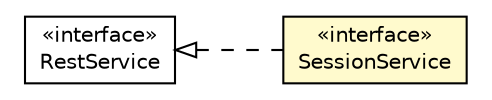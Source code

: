#!/usr/local/bin/dot
#
# Class diagram 
# Generated by UMLGraph version R5_6-24-gf6e263 (http://www.umlgraph.org/)
#

digraph G {
	edge [fontname="Helvetica",fontsize=10,labelfontname="Helvetica",labelfontsize=10];
	node [fontname="Helvetica",fontsize=10,shape=plaintext];
	nodesep=0.25;
	ranksep=0.5;
	rankdir=LR;
	// com.gwtplatform.dispatch.shared.rest.RestService
	c367168 [label=<<table title="com.gwtplatform.dispatch.shared.rest.RestService" border="0" cellborder="1" cellspacing="0" cellpadding="2" port="p" href="../../../dispatch/shared/rest/RestService.html">
		<tr><td><table border="0" cellspacing="0" cellpadding="1">
<tr><td align="center" balign="center"> &#171;interface&#187; </td></tr>
<tr><td align="center" balign="center"> RestService </td></tr>
		</table></td></tr>
		</table>>, URL="../../../dispatch/shared/rest/RestService.html", fontname="Helvetica", fontcolor="black", fontsize=10.0];
	// com.gwtplatform.carstore.client.rest.SessionService
	c367412 [label=<<table title="com.gwtplatform.carstore.client.rest.SessionService" border="0" cellborder="1" cellspacing="0" cellpadding="2" port="p" bgcolor="lemonChiffon" href="./SessionService.html">
		<tr><td><table border="0" cellspacing="0" cellpadding="1">
<tr><td align="center" balign="center"> &#171;interface&#187; </td></tr>
<tr><td align="center" balign="center"> SessionService </td></tr>
		</table></td></tr>
		</table>>, URL="./SessionService.html", fontname="Helvetica", fontcolor="black", fontsize=10.0];
	//com.gwtplatform.carstore.client.rest.SessionService implements com.gwtplatform.dispatch.shared.rest.RestService
	c367168:p -> c367412:p [dir=back,arrowtail=empty,style=dashed];
}

